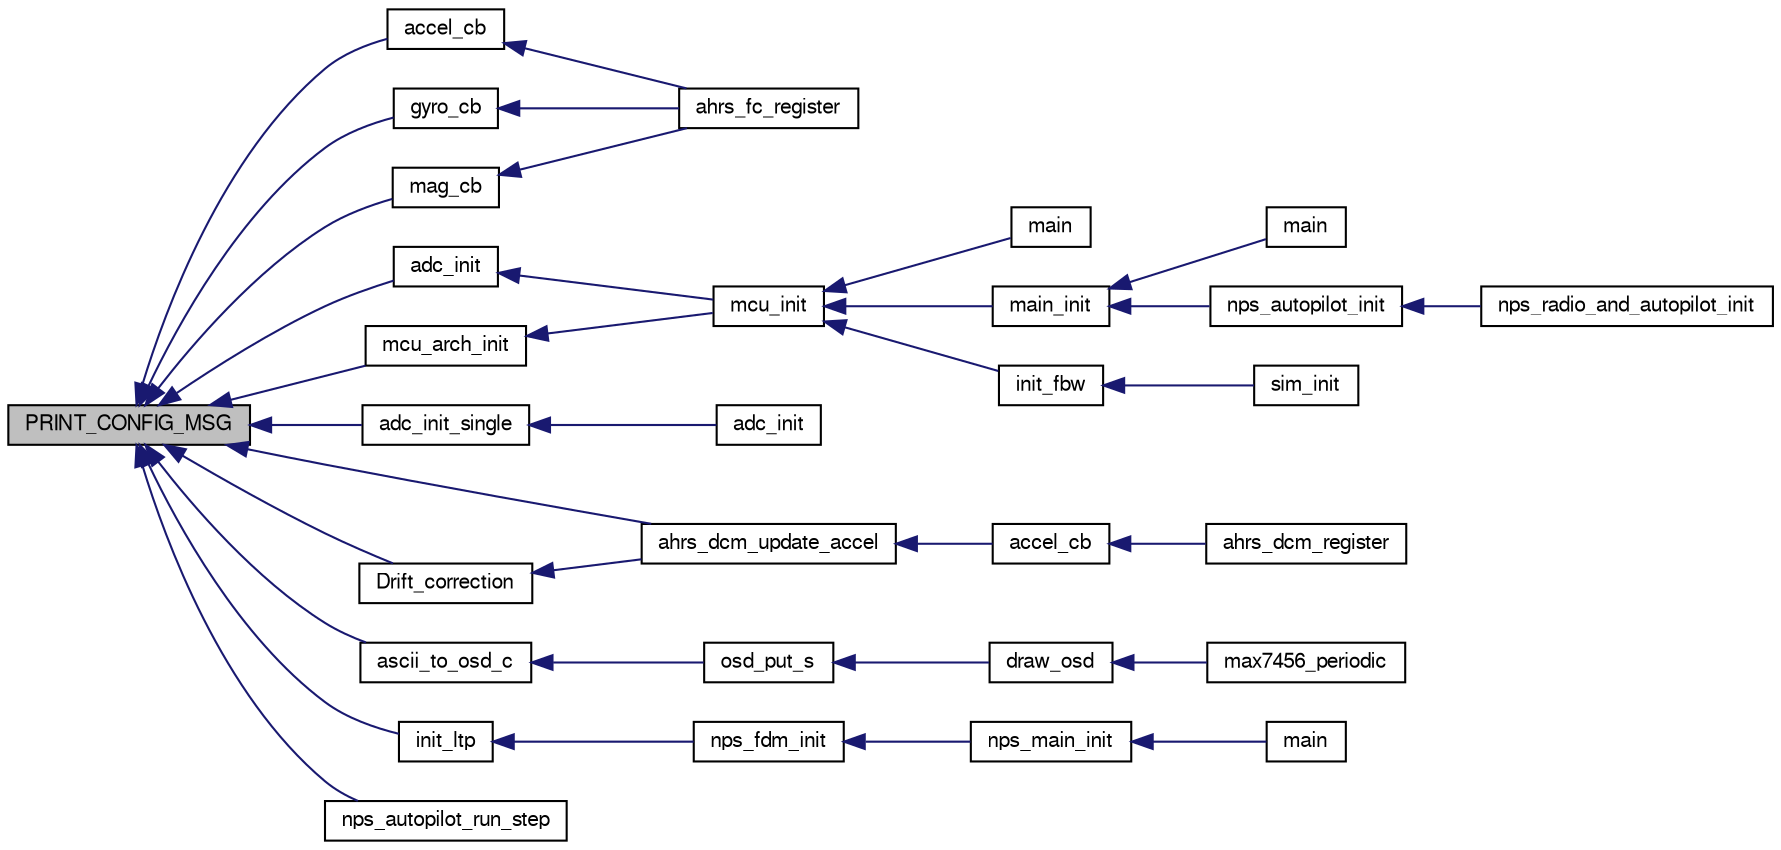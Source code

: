 digraph "PRINT_CONFIG_MSG"
{
  edge [fontname="FreeSans",fontsize="10",labelfontname="FreeSans",labelfontsize="10"];
  node [fontname="FreeSans",fontsize="10",shape=record];
  rankdir="LR";
  Node1 [label="PRINT_CONFIG_MSG",height=0.2,width=0.4,color="black", fillcolor="grey75", style="filled", fontcolor="black"];
  Node1 -> Node2 [dir="back",color="midnightblue",fontsize="10",style="solid",fontname="FreeSans"];
  Node2 [label="accel_cb",height=0.2,width=0.4,color="black", fillcolor="white", style="filled",URL="$ahrs__float__cmpl__wrapper_8c.html#aacd6b1869f263f90a6f1fbe777a87793"];
  Node2 -> Node3 [dir="back",color="midnightblue",fontsize="10",style="solid",fontname="FreeSans"];
  Node3 [label="ahrs_fc_register",height=0.2,width=0.4,color="black", fillcolor="white", style="filled",URL="$ahrs__float__cmpl__wrapper_8h.html#aa47cd2e2f95362dd732bac1f275344e0"];
  Node1 -> Node4 [dir="back",color="midnightblue",fontsize="10",style="solid",fontname="FreeSans"];
  Node4 [label="adc_init",height=0.2,width=0.4,color="black", fillcolor="white", style="filled",URL="$adc_8h.html#a2b815e6730e8723a6d1d06d9ef8f31c0",tooltip="Starts conversions. "];
  Node4 -> Node5 [dir="back",color="midnightblue",fontsize="10",style="solid",fontname="FreeSans"];
  Node5 [label="mcu_init",height=0.2,width=0.4,color="black", fillcolor="white", style="filled",URL="$group__mcu__periph.html#ga9af744358ff4b1e3e33d7dd170862f9b",tooltip="Microcontroller peripherals initialization. "];
  Node5 -> Node6 [dir="back",color="midnightblue",fontsize="10",style="solid",fontname="FreeSans"];
  Node6 [label="main",height=0.2,width=0.4,color="black", fillcolor="white", style="filled",URL="$uart__tunnel_8c.html#a840291bc02cba5474a4cb46a9b9566fe"];
  Node5 -> Node7 [dir="back",color="midnightblue",fontsize="10",style="solid",fontname="FreeSans"];
  Node7 [label="main_init",height=0.2,width=0.4,color="black", fillcolor="white", style="filled",URL="$demo__ahrs__actuators_8c.html#afaa8374e20b79aaf7cfcea5ad9467ab1"];
  Node7 -> Node8 [dir="back",color="midnightblue",fontsize="10",style="solid",fontname="FreeSans"];
  Node8 [label="main",height=0.2,width=0.4,color="black", fillcolor="white", style="filled",URL="$demo__ahrs__actuators_8c.html#a840291bc02cba5474a4cb46a9b9566fe"];
  Node7 -> Node9 [dir="back",color="midnightblue",fontsize="10",style="solid",fontname="FreeSans"];
  Node9 [label="nps_autopilot_init",height=0.2,width=0.4,color="black", fillcolor="white", style="filled",URL="$nps__autopilot__rotorcraft_8c.html#a3348493e992edd2442581c1d09446b4b"];
  Node9 -> Node10 [dir="back",color="midnightblue",fontsize="10",style="solid",fontname="FreeSans"];
  Node10 [label="nps_radio_and_autopilot_init",height=0.2,width=0.4,color="black", fillcolor="white", style="filled",URL="$nps__main__hitl_8c.html#a72ef549ee35deec8c017e83d9de38f66"];
  Node5 -> Node11 [dir="back",color="midnightblue",fontsize="10",style="solid",fontname="FreeSans"];
  Node11 [label="init_fbw",height=0.2,width=0.4,color="black", fillcolor="white", style="filled",URL="$fixedwing_2main__fbw_8h.html#ad86b7fe577a2414df2c7a5a9222aa45a"];
  Node11 -> Node12 [dir="back",color="midnightblue",fontsize="10",style="solid",fontname="FreeSans"];
  Node12 [label="sim_init",height=0.2,width=0.4,color="black", fillcolor="white", style="filled",URL="$sim__ap_8c.html#a739fbef2e03619a863b4d7fd8d0da157"];
  Node1 -> Node13 [dir="back",color="midnightblue",fontsize="10",style="solid",fontname="FreeSans"];
  Node13 [label="adc_init_single",height=0.2,width=0.4,color="black", fillcolor="white", style="filled",URL="$stm32_2mcu__periph_2adc__arch_8c.html#af155701fd8bbfe59180a00810911d34e"];
  Node13 -> Node14 [dir="back",color="midnightblue",fontsize="10",style="solid",fontname="FreeSans"];
  Node14 [label="adc_init",height=0.2,width=0.4,color="black", fillcolor="white", style="filled",URL="$stm32_2mcu__periph_2adc__arch_8c.html#a2b815e6730e8723a6d1d06d9ef8f31c0",tooltip="Starts conversions. "];
  Node1 -> Node15 [dir="back",color="midnightblue",fontsize="10",style="solid",fontname="FreeSans"];
  Node15 [label="ahrs_dcm_update_accel",height=0.2,width=0.4,color="black", fillcolor="white", style="filled",URL="$ahrs__float__dcm_8h.html#a9e8f7f86867387eac6081a8b23ea9533"];
  Node15 -> Node16 [dir="back",color="midnightblue",fontsize="10",style="solid",fontname="FreeSans"];
  Node16 [label="accel_cb",height=0.2,width=0.4,color="black", fillcolor="white", style="filled",URL="$ahrs__float__dcm__wrapper_8c.html#aacd6b1869f263f90a6f1fbe777a87793"];
  Node16 -> Node17 [dir="back",color="midnightblue",fontsize="10",style="solid",fontname="FreeSans"];
  Node17 [label="ahrs_dcm_register",height=0.2,width=0.4,color="black", fillcolor="white", style="filled",URL="$ahrs__float__dcm__wrapper_8h.html#a18235ffdb70868861d5424fe8c4bafa5"];
  Node1 -> Node18 [dir="back",color="midnightblue",fontsize="10",style="solid",fontname="FreeSans"];
  Node18 [label="ascii_to_osd_c",height=0.2,width=0.4,color="black", fillcolor="white", style="filled",URL="$max7456_8c.html#ab6589475b928e58fdf044d03783fcb54"];
  Node18 -> Node19 [dir="back",color="midnightblue",fontsize="10",style="solid",fontname="FreeSans"];
  Node19 [label="osd_put_s",height=0.2,width=0.4,color="black", fillcolor="white", style="filled",URL="$max7456_8c.html#a2b5efe546809c5c4b7d6470ba879d9fa"];
  Node19 -> Node20 [dir="back",color="midnightblue",fontsize="10",style="solid",fontname="FreeSans"];
  Node20 [label="draw_osd",height=0.2,width=0.4,color="black", fillcolor="white", style="filled",URL="$max7456_8c.html#a079837dac11983fe67050e136b0080e4"];
  Node20 -> Node21 [dir="back",color="midnightblue",fontsize="10",style="solid",fontname="FreeSans"];
  Node21 [label="max7456_periodic",height=0.2,width=0.4,color="black", fillcolor="white", style="filled",URL="$max7456_8h.html#a1d6d4401863cba472802654472781050"];
  Node1 -> Node22 [dir="back",color="midnightblue",fontsize="10",style="solid",fontname="FreeSans"];
  Node22 [label="Drift_correction",height=0.2,width=0.4,color="black", fillcolor="white", style="filled",URL="$ahrs__float__dcm_8c.html#a0983667a3515b42c82ce0b23d0007439"];
  Node22 -> Node15 [dir="back",color="midnightblue",fontsize="10",style="solid",fontname="FreeSans"];
  Node1 -> Node23 [dir="back",color="midnightblue",fontsize="10",style="solid",fontname="FreeSans"];
  Node23 [label="gyro_cb",height=0.2,width=0.4,color="black", fillcolor="white", style="filled",URL="$ahrs__float__cmpl__wrapper_8c.html#a47e1ea35fdb43af72537c6c9f38b889d"];
  Node23 -> Node3 [dir="back",color="midnightblue",fontsize="10",style="solid",fontname="FreeSans"];
  Node1 -> Node24 [dir="back",color="midnightblue",fontsize="10",style="solid",fontname="FreeSans"];
  Node24 [label="init_ltp",height=0.2,width=0.4,color="black", fillcolor="white", style="filled",URL="$nps__fdm__jsbsim_8cpp.html#a3836be75ba868b34cd08503e2f242ab5",tooltip="Initialize the ltp from the JSBSim location. "];
  Node24 -> Node25 [dir="back",color="midnightblue",fontsize="10",style="solid",fontname="FreeSans"];
  Node25 [label="nps_fdm_init",height=0.2,width=0.4,color="black", fillcolor="white", style="filled",URL="$nps__fdm__jsbsim_8cpp.html#a17ec5b69b110d046f9db5b67d2b08779",tooltip="Initialize actuator dynamics, set unused fields in fdm. "];
  Node25 -> Node26 [dir="back",color="midnightblue",fontsize="10",style="solid",fontname="FreeSans"];
  Node26 [label="nps_main_init",height=0.2,width=0.4,color="black", fillcolor="white", style="filled",URL="$nps__main__common_8c.html#a92aad3720fb482042b695d66e633699a"];
  Node26 -> Node27 [dir="back",color="midnightblue",fontsize="10",style="solid",fontname="FreeSans"];
  Node27 [label="main",height=0.2,width=0.4,color="black", fillcolor="white", style="filled",URL="$nps__main__hitl_8c.html#a3c04138a5bfe5d72780bb7e82a18e627"];
  Node1 -> Node28 [dir="back",color="midnightblue",fontsize="10",style="solid",fontname="FreeSans"];
  Node28 [label="mag_cb",height=0.2,width=0.4,color="black", fillcolor="white", style="filled",URL="$ahrs__float__cmpl__wrapper_8c.html#a49cc1e545848b85016af530049991c02"];
  Node28 -> Node3 [dir="back",color="midnightblue",fontsize="10",style="solid",fontname="FreeSans"];
  Node1 -> Node29 [dir="back",color="midnightblue",fontsize="10",style="solid",fontname="FreeSans"];
  Node29 [label="mcu_arch_init",height=0.2,width=0.4,color="black", fillcolor="white", style="filled",URL="$stm32_2mcu__arch_8h.html#a87671303c7d4a9264b1ffbb07e87f454"];
  Node29 -> Node5 [dir="back",color="midnightblue",fontsize="10",style="solid",fontname="FreeSans"];
  Node1 -> Node30 [dir="back",color="midnightblue",fontsize="10",style="solid",fontname="FreeSans"];
  Node30 [label="nps_autopilot_run_step",height=0.2,width=0.4,color="black", fillcolor="white", style="filled",URL="$nps__autopilot__fixedwing_8c.html#a12870aaa609d4860004be3cec4c8cf2a"];
}
